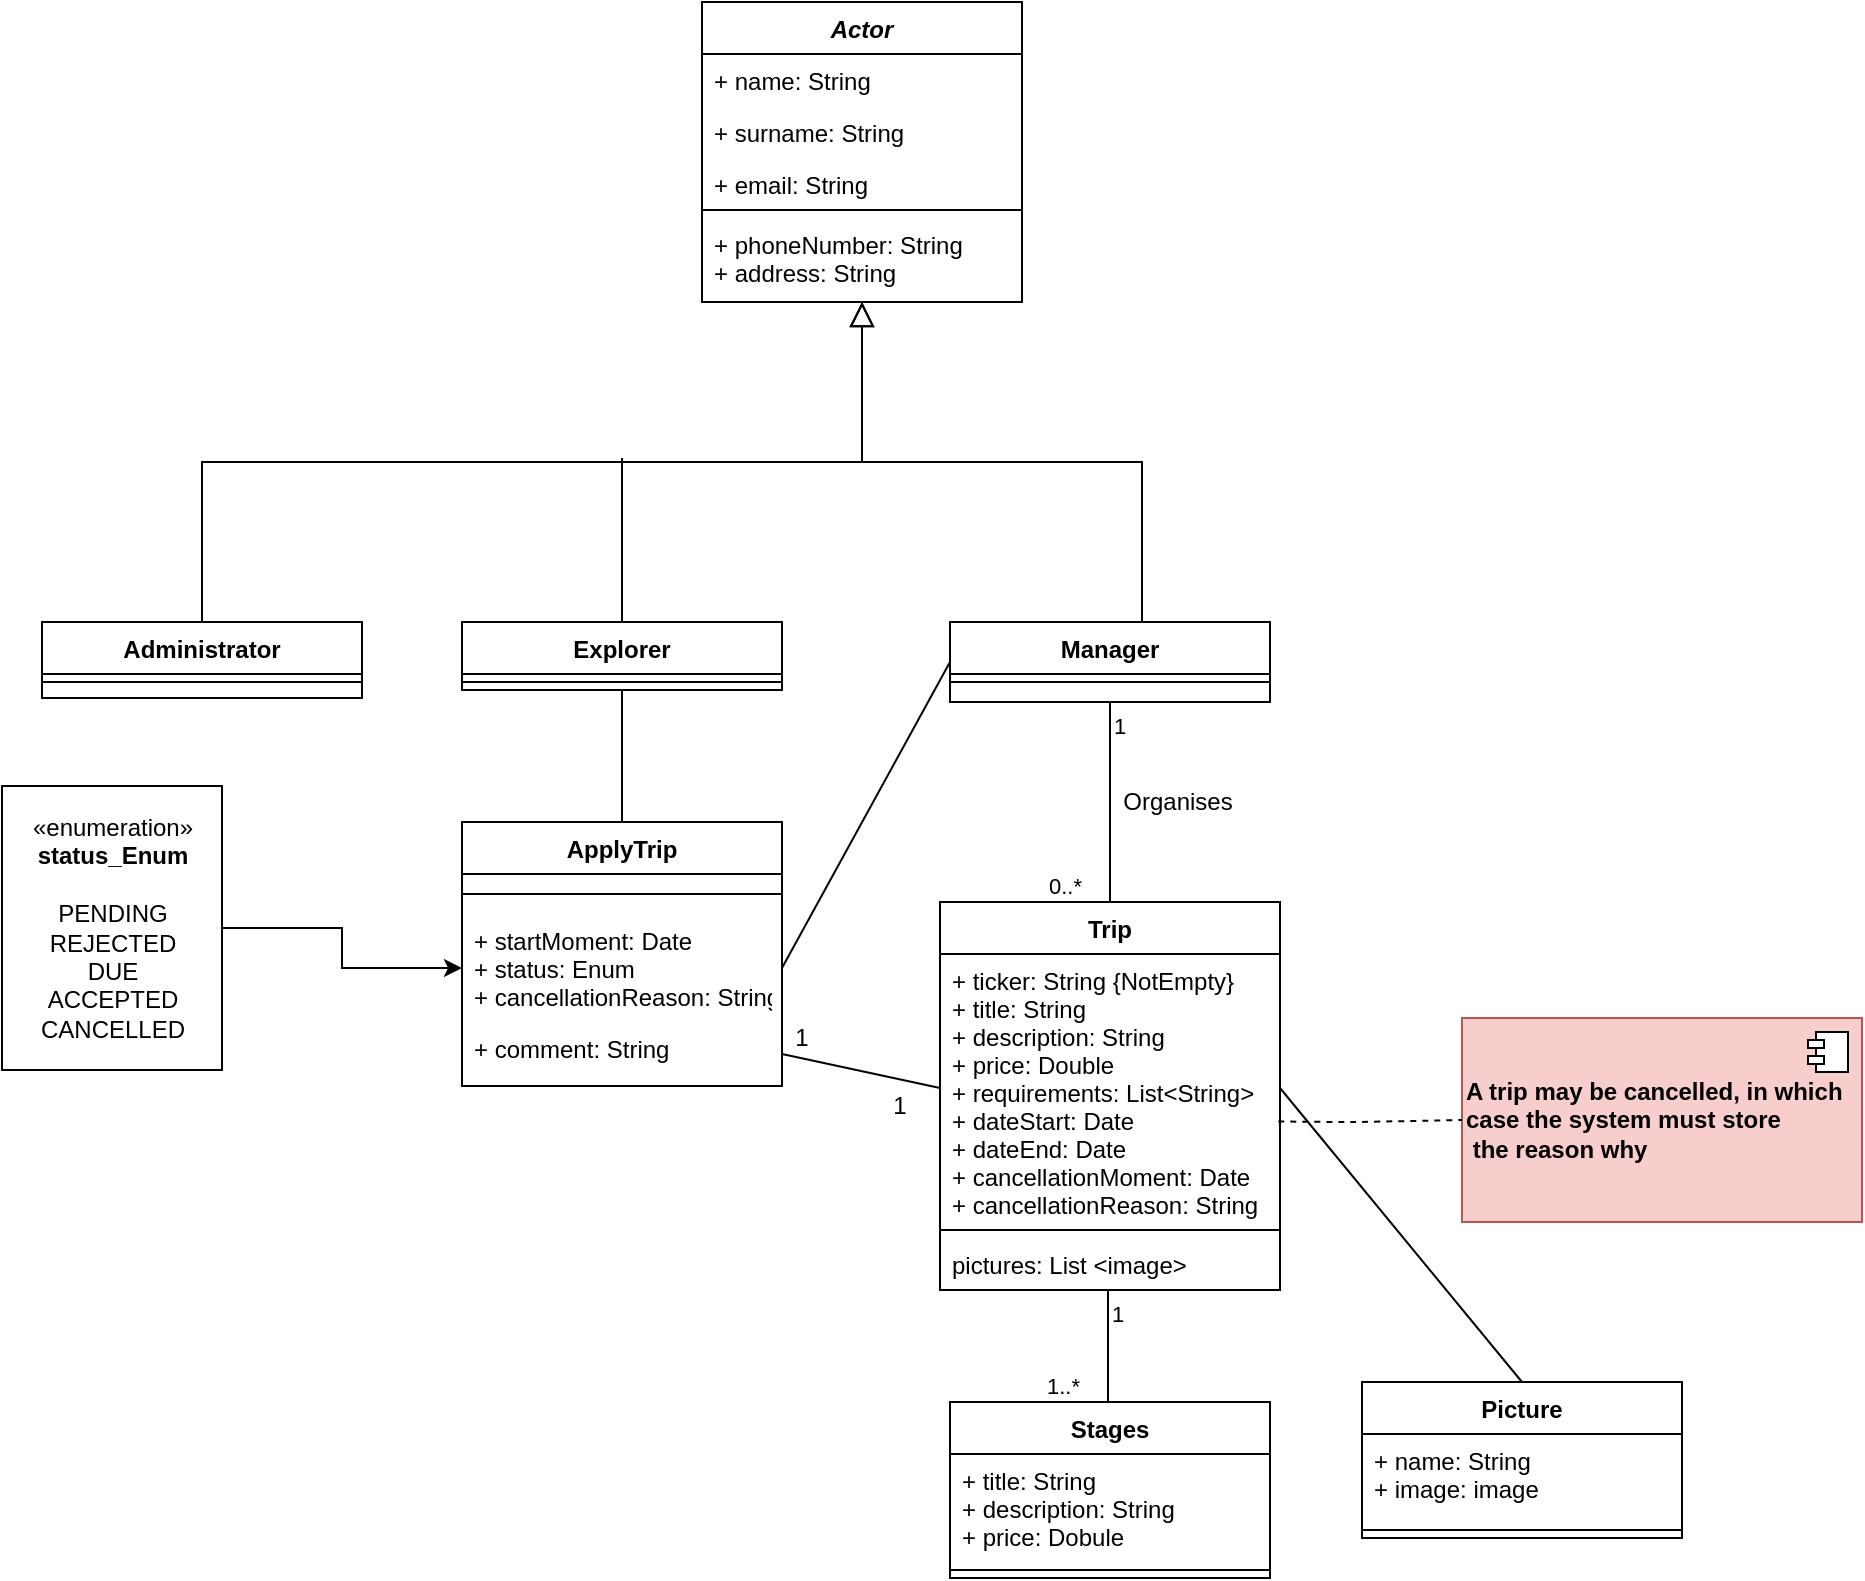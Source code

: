 <mxfile version="14.4.3" type="device"><diagram id="C5RBs43oDa-KdzZeNtuy" name="Page-1"><mxGraphModel dx="1593" dy="450" grid="1" gridSize="10" guides="1" tooltips="1" connect="1" arrows="1" fold="1" page="1" pageScale="1" pageWidth="827" pageHeight="1169" math="0" shadow="0"><root><mxCell id="WIyWlLk6GJQsqaUBKTNV-0"/><mxCell id="WIyWlLk6GJQsqaUBKTNV-1" parent="WIyWlLk6GJQsqaUBKTNV-0"/><mxCell id="zkfFHV4jXpPFQw0GAbJ--0" value="Actor" style="swimlane;fontStyle=3;align=center;verticalAlign=top;childLayout=stackLayout;horizontal=1;startSize=26;horizontalStack=0;resizeParent=1;resizeLast=0;collapsible=1;marginBottom=0;rounded=0;shadow=0;strokeWidth=1;" parent="WIyWlLk6GJQsqaUBKTNV-1" vertex="1"><mxGeometry x="210" y="60" width="160" height="150" as="geometry"><mxRectangle x="230" y="140" width="160" height="26" as="alternateBounds"/></mxGeometry></mxCell><mxCell id="zkfFHV4jXpPFQw0GAbJ--1" value="+ name: String" style="text;align=left;verticalAlign=top;spacingLeft=4;spacingRight=4;overflow=hidden;rotatable=0;points=[[0,0.5],[1,0.5]];portConstraint=eastwest;" parent="zkfFHV4jXpPFQw0GAbJ--0" vertex="1"><mxGeometry y="26" width="160" height="26" as="geometry"/></mxCell><mxCell id="zkfFHV4jXpPFQw0GAbJ--2" value="+ surname: String" style="text;align=left;verticalAlign=top;spacingLeft=4;spacingRight=4;overflow=hidden;rotatable=0;points=[[0,0.5],[1,0.5]];portConstraint=eastwest;rounded=0;shadow=0;html=0;" parent="zkfFHV4jXpPFQw0GAbJ--0" vertex="1"><mxGeometry y="52" width="160" height="26" as="geometry"/></mxCell><mxCell id="zkfFHV4jXpPFQw0GAbJ--3" value="+ email: String" style="text;align=left;verticalAlign=top;spacingLeft=4;spacingRight=4;overflow=hidden;rotatable=0;points=[[0,0.5],[1,0.5]];portConstraint=eastwest;rounded=0;shadow=0;html=0;" parent="zkfFHV4jXpPFQw0GAbJ--0" vertex="1"><mxGeometry y="78" width="160" height="22" as="geometry"/></mxCell><mxCell id="zkfFHV4jXpPFQw0GAbJ--4" value="" style="line;html=1;strokeWidth=1;align=left;verticalAlign=middle;spacingTop=-1;spacingLeft=3;spacingRight=3;rotatable=0;labelPosition=right;points=[];portConstraint=eastwest;" parent="zkfFHV4jXpPFQw0GAbJ--0" vertex="1"><mxGeometry y="100" width="160" height="8" as="geometry"/></mxCell><mxCell id="zkfFHV4jXpPFQw0GAbJ--5" value="+ phoneNumber: String&#10;+ address: String" style="text;align=left;verticalAlign=top;spacingLeft=4;spacingRight=4;overflow=hidden;rotatable=0;points=[[0,0.5],[1,0.5]];portConstraint=eastwest;" parent="zkfFHV4jXpPFQw0GAbJ--0" vertex="1"><mxGeometry y="108" width="160" height="42" as="geometry"/></mxCell><mxCell id="zkfFHV4jXpPFQw0GAbJ--6" value="Administrator" style="swimlane;fontStyle=1;align=center;verticalAlign=top;childLayout=stackLayout;horizontal=1;startSize=26;horizontalStack=0;resizeParent=1;resizeLast=0;collapsible=1;marginBottom=0;rounded=0;shadow=0;strokeWidth=1;" parent="WIyWlLk6GJQsqaUBKTNV-1" vertex="1"><mxGeometry x="-120" y="370" width="160" height="38" as="geometry"><mxRectangle x="130" y="380" width="160" height="26" as="alternateBounds"/></mxGeometry></mxCell><mxCell id="zkfFHV4jXpPFQw0GAbJ--9" value="" style="line;html=1;strokeWidth=1;align=left;verticalAlign=middle;spacingTop=-1;spacingLeft=3;spacingRight=3;rotatable=0;labelPosition=right;points=[];portConstraint=eastwest;" parent="zkfFHV4jXpPFQw0GAbJ--6" vertex="1"><mxGeometry y="26" width="160" height="8" as="geometry"/></mxCell><mxCell id="zkfFHV4jXpPFQw0GAbJ--12" value="" style="endArrow=block;endSize=10;endFill=0;shadow=0;strokeWidth=1;rounded=0;edgeStyle=elbowEdgeStyle;elbow=vertical;" parent="WIyWlLk6GJQsqaUBKTNV-1" source="zkfFHV4jXpPFQw0GAbJ--6" target="zkfFHV4jXpPFQw0GAbJ--0" edge="1"><mxGeometry width="160" relative="1" as="geometry"><mxPoint x="200" y="203" as="sourcePoint"/><mxPoint x="200" y="203" as="targetPoint"/><Array as="points"><mxPoint x="200" y="290"/><mxPoint x="290" y="285"/><mxPoint x="200" y="285"/><mxPoint x="200" y="285"/></Array></mxGeometry></mxCell><mxCell id="zkfFHV4jXpPFQw0GAbJ--13" value="Manager" style="swimlane;fontStyle=1;align=center;verticalAlign=top;childLayout=stackLayout;horizontal=1;startSize=26;horizontalStack=0;resizeParent=1;resizeLast=0;collapsible=1;marginBottom=0;rounded=0;shadow=0;strokeWidth=1;" parent="WIyWlLk6GJQsqaUBKTNV-1" vertex="1"><mxGeometry x="334" y="370" width="160" height="40" as="geometry"><mxRectangle x="340" y="380" width="170" height="26" as="alternateBounds"/></mxGeometry></mxCell><mxCell id="zkfFHV4jXpPFQw0GAbJ--15" value="" style="line;html=1;strokeWidth=1;align=left;verticalAlign=middle;spacingTop=-1;spacingLeft=3;spacingRight=3;rotatable=0;labelPosition=right;points=[];portConstraint=eastwest;" parent="zkfFHV4jXpPFQw0GAbJ--13" vertex="1"><mxGeometry y="26" width="160" height="8" as="geometry"/></mxCell><mxCell id="zkfFHV4jXpPFQw0GAbJ--16" value="" style="endArrow=block;endSize=10;endFill=0;shadow=0;strokeWidth=1;rounded=0;edgeStyle=elbowEdgeStyle;elbow=vertical;" parent="WIyWlLk6GJQsqaUBKTNV-1" source="zkfFHV4jXpPFQw0GAbJ--13" target="zkfFHV4jXpPFQw0GAbJ--0" edge="1"><mxGeometry width="160" relative="1" as="geometry"><mxPoint x="210" y="373" as="sourcePoint"/><mxPoint x="310" y="271" as="targetPoint"/><Array as="points"><mxPoint x="430" y="290"/><mxPoint x="430" y="280"/><mxPoint x="410" y="290"/><mxPoint x="420" y="290"/><mxPoint x="410" y="290"/></Array></mxGeometry></mxCell><mxCell id="eqXa6Lzt7ghlO_EE40sC-3" value="Explorer" style="swimlane;fontStyle=1;align=center;verticalAlign=top;childLayout=stackLayout;horizontal=1;startSize=26;horizontalStack=0;resizeParent=1;resizeParentMax=0;resizeLast=0;collapsible=1;marginBottom=0;" vertex="1" parent="WIyWlLk6GJQsqaUBKTNV-1"><mxGeometry x="90" y="370" width="160" height="34" as="geometry"/></mxCell><mxCell id="eqXa6Lzt7ghlO_EE40sC-5" value="" style="line;strokeWidth=1;fillColor=none;align=left;verticalAlign=middle;spacingTop=-1;spacingLeft=3;spacingRight=3;rotatable=0;labelPosition=right;points=[];portConstraint=eastwest;" vertex="1" parent="eqXa6Lzt7ghlO_EE40sC-3"><mxGeometry y="26" width="160" height="8" as="geometry"/></mxCell><mxCell id="eqXa6Lzt7ghlO_EE40sC-15" value="" style="endArrow=none;html=1;" edge="1" parent="WIyWlLk6GJQsqaUBKTNV-1"><mxGeometry width="50" height="50" relative="1" as="geometry"><mxPoint x="170" y="370" as="sourcePoint"/><mxPoint x="170" y="288" as="targetPoint"/></mxGeometry></mxCell><mxCell id="eqXa6Lzt7ghlO_EE40sC-16" value="Trip" style="swimlane;fontStyle=1;align=center;verticalAlign=top;childLayout=stackLayout;horizontal=1;startSize=26;horizontalStack=0;resizeParent=1;resizeParentMax=0;resizeLast=0;collapsible=1;marginBottom=0;" vertex="1" parent="WIyWlLk6GJQsqaUBKTNV-1"><mxGeometry x="329" y="510" width="170" height="194" as="geometry"/></mxCell><mxCell id="eqXa6Lzt7ghlO_EE40sC-17" value="+ ticker: String {NotEmpty}&#10;+ title: String &#10;+ description: String&#10;+ price: Double&#10;+ requirements: List&lt;String&gt;&#10;+ dateStart: Date&#10;+ dateEnd: Date&#10;+ cancellationMoment: Date&#10;+ cancellationReason: String" style="text;strokeColor=none;fillColor=none;align=left;verticalAlign=top;spacingLeft=4;spacingRight=4;overflow=hidden;rotatable=0;points=[[0,0.5],[1,0.5]];portConstraint=eastwest;" vertex="1" parent="eqXa6Lzt7ghlO_EE40sC-16"><mxGeometry y="26" width="170" height="134" as="geometry"/></mxCell><mxCell id="eqXa6Lzt7ghlO_EE40sC-18" value="" style="line;strokeWidth=1;fillColor=none;align=left;verticalAlign=middle;spacingTop=-1;spacingLeft=3;spacingRight=3;rotatable=0;labelPosition=right;points=[];portConstraint=eastwest;" vertex="1" parent="eqXa6Lzt7ghlO_EE40sC-16"><mxGeometry y="160" width="170" height="8" as="geometry"/></mxCell><mxCell id="eqXa6Lzt7ghlO_EE40sC-19" value="pictures: List &lt;image&gt;" style="text;strokeColor=none;fillColor=none;align=left;verticalAlign=top;spacingLeft=4;spacingRight=4;overflow=hidden;rotatable=0;points=[[0,0.5],[1,0.5]];portConstraint=eastwest;" vertex="1" parent="eqXa6Lzt7ghlO_EE40sC-16"><mxGeometry y="168" width="170" height="26" as="geometry"/></mxCell><mxCell id="eqXa6Lzt7ghlO_EE40sC-20" value="" style="endArrow=none;html=1;edgeStyle=orthogonalEdgeStyle;entryX=0.5;entryY=0;entryDx=0;entryDy=0;exitX=0.5;exitY=1;exitDx=0;exitDy=0;" edge="1" parent="WIyWlLk6GJQsqaUBKTNV-1" source="zkfFHV4jXpPFQw0GAbJ--13" target="eqXa6Lzt7ghlO_EE40sC-16"><mxGeometry relative="1" as="geometry"><mxPoint x="190" y="480" as="sourcePoint"/><mxPoint x="350" y="480" as="targetPoint"/></mxGeometry></mxCell><mxCell id="eqXa6Lzt7ghlO_EE40sC-21" value="1" style="edgeLabel;resizable=0;html=1;align=left;verticalAlign=bottom;" connectable="0" vertex="1" parent="eqXa6Lzt7ghlO_EE40sC-20"><mxGeometry x="-1" relative="1" as="geometry"><mxPoint y="20" as="offset"/></mxGeometry></mxCell><mxCell id="eqXa6Lzt7ghlO_EE40sC-22" value="0..*" style="edgeLabel;resizable=0;html=1;align=right;verticalAlign=bottom;" connectable="0" vertex="1" parent="eqXa6Lzt7ghlO_EE40sC-20"><mxGeometry x="1" relative="1" as="geometry"><mxPoint x="-14" as="offset"/></mxGeometry></mxCell><mxCell id="eqXa6Lzt7ghlO_EE40sC-23" value="&lt;div&gt;&lt;b&gt;A trip may be cancelled, in which&amp;nbsp;&lt;/b&gt;&lt;/div&gt;&lt;div&gt;&lt;b&gt;case the system must store&lt;/b&gt;&lt;/div&gt;&lt;div&gt;&lt;b&gt;&amp;nbsp;the reason why&lt;/b&gt;&lt;br&gt;&lt;/div&gt;" style="html=1;dropTarget=0;fillColor=#f8cecc;strokeColor=#b85450;align=left;" vertex="1" parent="WIyWlLk6GJQsqaUBKTNV-1"><mxGeometry x="590" y="568" width="200" height="102" as="geometry"/></mxCell><mxCell id="eqXa6Lzt7ghlO_EE40sC-24" value="" style="shape=module;jettyWidth=8;jettyHeight=4;" vertex="1" parent="eqXa6Lzt7ghlO_EE40sC-23"><mxGeometry x="1" width="20" height="20" relative="1" as="geometry"><mxPoint x="-27" y="7" as="offset"/></mxGeometry></mxCell><mxCell id="eqXa6Lzt7ghlO_EE40sC-26" value="" style="endArrow=none;dashed=1;html=1;entryX=0;entryY=0.5;entryDx=0;entryDy=0;exitX=0.995;exitY=0.625;exitDx=0;exitDy=0;exitPerimeter=0;" edge="1" parent="WIyWlLk6GJQsqaUBKTNV-1" source="eqXa6Lzt7ghlO_EE40sC-17" target="eqXa6Lzt7ghlO_EE40sC-23"><mxGeometry width="50" height="50" relative="1" as="geometry"><mxPoint x="499" y="650" as="sourcePoint"/><mxPoint x="549" y="600" as="targetPoint"/><Array as="points"><mxPoint x="529" y="620"/><mxPoint x="539" y="620"/></Array></mxGeometry></mxCell><mxCell id="eqXa6Lzt7ghlO_EE40sC-27" value="Stages" style="swimlane;fontStyle=1;align=center;verticalAlign=top;childLayout=stackLayout;horizontal=1;startSize=26;horizontalStack=0;resizeParent=1;resizeParentMax=0;resizeLast=0;collapsible=1;marginBottom=0;" vertex="1" parent="WIyWlLk6GJQsqaUBKTNV-1"><mxGeometry x="334" y="760" width="160" height="88" as="geometry"/></mxCell><mxCell id="eqXa6Lzt7ghlO_EE40sC-28" value="+ title: String&#10;+ description: String&#10;+ price: Dobule" style="text;strokeColor=none;fillColor=none;align=left;verticalAlign=top;spacingLeft=4;spacingRight=4;overflow=hidden;rotatable=0;points=[[0,0.5],[1,0.5]];portConstraint=eastwest;" vertex="1" parent="eqXa6Lzt7ghlO_EE40sC-27"><mxGeometry y="26" width="160" height="54" as="geometry"/></mxCell><mxCell id="eqXa6Lzt7ghlO_EE40sC-29" value="" style="line;strokeWidth=1;fillColor=none;align=left;verticalAlign=middle;spacingTop=-1;spacingLeft=3;spacingRight=3;rotatable=0;labelPosition=right;points=[];portConstraint=eastwest;" vertex="1" parent="eqXa6Lzt7ghlO_EE40sC-27"><mxGeometry y="80" width="160" height="8" as="geometry"/></mxCell><mxCell id="eqXa6Lzt7ghlO_EE40sC-32" value="" style="endArrow=none;html=1;edgeStyle=orthogonalEdgeStyle;exitX=0.5;exitY=1;exitDx=0;exitDy=0;" edge="1" parent="WIyWlLk6GJQsqaUBKTNV-1"><mxGeometry relative="1" as="geometry"><mxPoint x="413" y="704" as="sourcePoint"/><mxPoint x="413" y="760" as="targetPoint"/></mxGeometry></mxCell><mxCell id="eqXa6Lzt7ghlO_EE40sC-33" value="1" style="edgeLabel;resizable=0;html=1;align=left;verticalAlign=bottom;" connectable="0" vertex="1" parent="eqXa6Lzt7ghlO_EE40sC-32"><mxGeometry x="-1" relative="1" as="geometry"><mxPoint y="20" as="offset"/></mxGeometry></mxCell><mxCell id="eqXa6Lzt7ghlO_EE40sC-34" value="1..*" style="edgeLabel;resizable=0;html=1;align=right;verticalAlign=bottom;" connectable="0" vertex="1" parent="eqXa6Lzt7ghlO_EE40sC-32"><mxGeometry x="1" relative="1" as="geometry"><mxPoint x="-14" as="offset"/></mxGeometry></mxCell><mxCell id="eqXa6Lzt7ghlO_EE40sC-35" value="Organises" style="text;html=1;strokeColor=none;fillColor=none;align=center;verticalAlign=middle;whiteSpace=wrap;rounded=0;" vertex="1" parent="WIyWlLk6GJQsqaUBKTNV-1"><mxGeometry x="428" y="450" width="40" height="20" as="geometry"/></mxCell><mxCell id="eqXa6Lzt7ghlO_EE40sC-43" value="ApplyTrip" style="swimlane;fontStyle=1;align=center;verticalAlign=top;childLayout=stackLayout;horizontal=1;startSize=26;horizontalStack=0;resizeParent=1;resizeParentMax=0;resizeLast=0;collapsible=1;marginBottom=0;" vertex="1" parent="WIyWlLk6GJQsqaUBKTNV-1"><mxGeometry x="90" y="470" width="160" height="132" as="geometry"/></mxCell><mxCell id="eqXa6Lzt7ghlO_EE40sC-45" value="" style="line;strokeWidth=1;fillColor=none;align=left;verticalAlign=middle;spacingTop=-1;spacingLeft=3;spacingRight=3;rotatable=0;labelPosition=right;points=[];portConstraint=eastwest;" vertex="1" parent="eqXa6Lzt7ghlO_EE40sC-43"><mxGeometry y="26" width="160" height="20" as="geometry"/></mxCell><mxCell id="eqXa6Lzt7ghlO_EE40sC-44" value="+ startMoment: Date&#10;+ status: Enum&#10;+ cancellationReason: String" style="text;strokeColor=none;fillColor=none;align=left;verticalAlign=top;spacingLeft=4;spacingRight=4;overflow=hidden;rotatable=0;points=[[0,0.5],[1,0.5]];portConstraint=eastwest;" vertex="1" parent="eqXa6Lzt7ghlO_EE40sC-43"><mxGeometry y="46" width="160" height="54" as="geometry"/></mxCell><mxCell id="eqXa6Lzt7ghlO_EE40sC-46" value="+ comment: String" style="text;strokeColor=none;fillColor=none;align=left;verticalAlign=top;spacingLeft=4;spacingRight=4;overflow=hidden;rotatable=0;points=[[0,0.5],[1,0.5]];portConstraint=eastwest;" vertex="1" parent="eqXa6Lzt7ghlO_EE40sC-43"><mxGeometry y="100" width="160" height="32" as="geometry"/></mxCell><mxCell id="eqXa6Lzt7ghlO_EE40sC-47" value="" style="endArrow=none;html=1;entryX=0.5;entryY=1;entryDx=0;entryDy=0;exitX=0.5;exitY=0;exitDx=0;exitDy=0;" edge="1" parent="WIyWlLk6GJQsqaUBKTNV-1" source="eqXa6Lzt7ghlO_EE40sC-43" target="eqXa6Lzt7ghlO_EE40sC-3"><mxGeometry width="50" height="50" relative="1" as="geometry"><mxPoint x="320" y="600" as="sourcePoint"/><mxPoint x="370" y="550" as="targetPoint"/><Array as="points"><mxPoint x="170" y="440"/></Array></mxGeometry></mxCell><mxCell id="eqXa6Lzt7ghlO_EE40sC-49" value="" style="endArrow=none;html=1;entryX=0;entryY=0.5;entryDx=0;entryDy=0;exitX=1;exitY=0.5;exitDx=0;exitDy=0;" edge="1" parent="WIyWlLk6GJQsqaUBKTNV-1" source="eqXa6Lzt7ghlO_EE40sC-44" target="zkfFHV4jXpPFQw0GAbJ--13"><mxGeometry width="50" height="50" relative="1" as="geometry"><mxPoint x="320" y="600" as="sourcePoint"/><mxPoint x="370" y="550" as="targetPoint"/><Array as="points"/></mxGeometry></mxCell><mxCell id="eqXa6Lzt7ghlO_EE40sC-53" value="" style="endArrow=none;html=1;exitX=0;exitY=0.5;exitDx=0;exitDy=0;entryX=1;entryY=0.5;entryDx=0;entryDy=0;" edge="1" parent="WIyWlLk6GJQsqaUBKTNV-1" source="eqXa6Lzt7ghlO_EE40sC-17" target="eqXa6Lzt7ghlO_EE40sC-46"><mxGeometry width="50" height="50" relative="1" as="geometry"><mxPoint x="320" y="600" as="sourcePoint"/><mxPoint x="155" y="590" as="targetPoint"/></mxGeometry></mxCell><mxCell id="eqXa6Lzt7ghlO_EE40sC-56" style="edgeStyle=orthogonalEdgeStyle;rounded=0;orthogonalLoop=1;jettySize=auto;html=1;entryX=0;entryY=0.5;entryDx=0;entryDy=0;" edge="1" parent="WIyWlLk6GJQsqaUBKTNV-1" source="eqXa6Lzt7ghlO_EE40sC-55" target="eqXa6Lzt7ghlO_EE40sC-44"><mxGeometry relative="1" as="geometry"/></mxCell><mxCell id="eqXa6Lzt7ghlO_EE40sC-55" value="«enumeration»&lt;br&gt;&lt;b&gt;status_Enum&lt;/b&gt;&lt;br&gt;&lt;br&gt;PENDING&lt;br&gt;REJECTED&lt;br&gt;DUE&lt;br&gt;ACCEPTED&lt;br&gt;CANCELLED" style="html=1;" vertex="1" parent="WIyWlLk6GJQsqaUBKTNV-1"><mxGeometry x="-140" y="452" width="110" height="142" as="geometry"/></mxCell><mxCell id="eqXa6Lzt7ghlO_EE40sC-57" value="1" style="text;html=1;strokeColor=none;fillColor=none;align=center;verticalAlign=middle;whiteSpace=wrap;rounded=0;" vertex="1" parent="WIyWlLk6GJQsqaUBKTNV-1"><mxGeometry x="240" y="568" width="40" height="20" as="geometry"/></mxCell><mxCell id="eqXa6Lzt7ghlO_EE40sC-58" value="1" style="text;html=1;strokeColor=none;fillColor=none;align=center;verticalAlign=middle;whiteSpace=wrap;rounded=0;" vertex="1" parent="WIyWlLk6GJQsqaUBKTNV-1"><mxGeometry x="289" y="602" width="40" height="20" as="geometry"/></mxCell><mxCell id="eqXa6Lzt7ghlO_EE40sC-67" value="Picture" style="swimlane;fontStyle=1;align=center;verticalAlign=top;childLayout=stackLayout;horizontal=1;startSize=26;horizontalStack=0;resizeParent=1;resizeParentMax=0;resizeLast=0;collapsible=1;marginBottom=0;" vertex="1" parent="WIyWlLk6GJQsqaUBKTNV-1"><mxGeometry x="540" y="750" width="160" height="78" as="geometry"/></mxCell><mxCell id="eqXa6Lzt7ghlO_EE40sC-68" value="+ name: String&#10;+ image: image" style="text;strokeColor=none;fillColor=none;align=left;verticalAlign=top;spacingLeft=4;spacingRight=4;overflow=hidden;rotatable=0;points=[[0,0.5],[1,0.5]];portConstraint=eastwest;" vertex="1" parent="eqXa6Lzt7ghlO_EE40sC-67"><mxGeometry y="26" width="160" height="44" as="geometry"/></mxCell><mxCell id="eqXa6Lzt7ghlO_EE40sC-69" value="" style="line;strokeWidth=1;fillColor=none;align=left;verticalAlign=middle;spacingTop=-1;spacingLeft=3;spacingRight=3;rotatable=0;labelPosition=right;points=[];portConstraint=eastwest;" vertex="1" parent="eqXa6Lzt7ghlO_EE40sC-67"><mxGeometry y="70" width="160" height="8" as="geometry"/></mxCell><mxCell id="eqXa6Lzt7ghlO_EE40sC-70" value="" style="endArrow=none;html=1;exitX=1;exitY=0.5;exitDx=0;exitDy=0;entryX=0.5;entryY=0;entryDx=0;entryDy=0;" edge="1" parent="WIyWlLk6GJQsqaUBKTNV-1" source="eqXa6Lzt7ghlO_EE40sC-17" target="eqXa6Lzt7ghlO_EE40sC-67"><mxGeometry width="50" height="50" relative="1" as="geometry"><mxPoint x="339" y="612" as="sourcePoint"/><mxPoint x="190" y="690" as="targetPoint"/></mxGeometry></mxCell></root></mxGraphModel></diagram></mxfile>